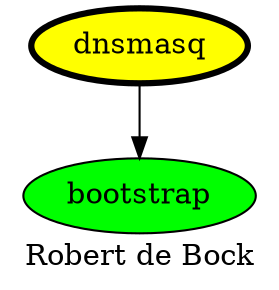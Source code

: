 digraph PhiloDilemma {
  label = "Robert de Bock" ;
  overlap=false
  {
    bootstrap [fillcolor=green style=filled]
    dnsmasq [fillcolor=yellow style=filled penwidth=3]
  }
  dnsmasq -> bootstrap
}
